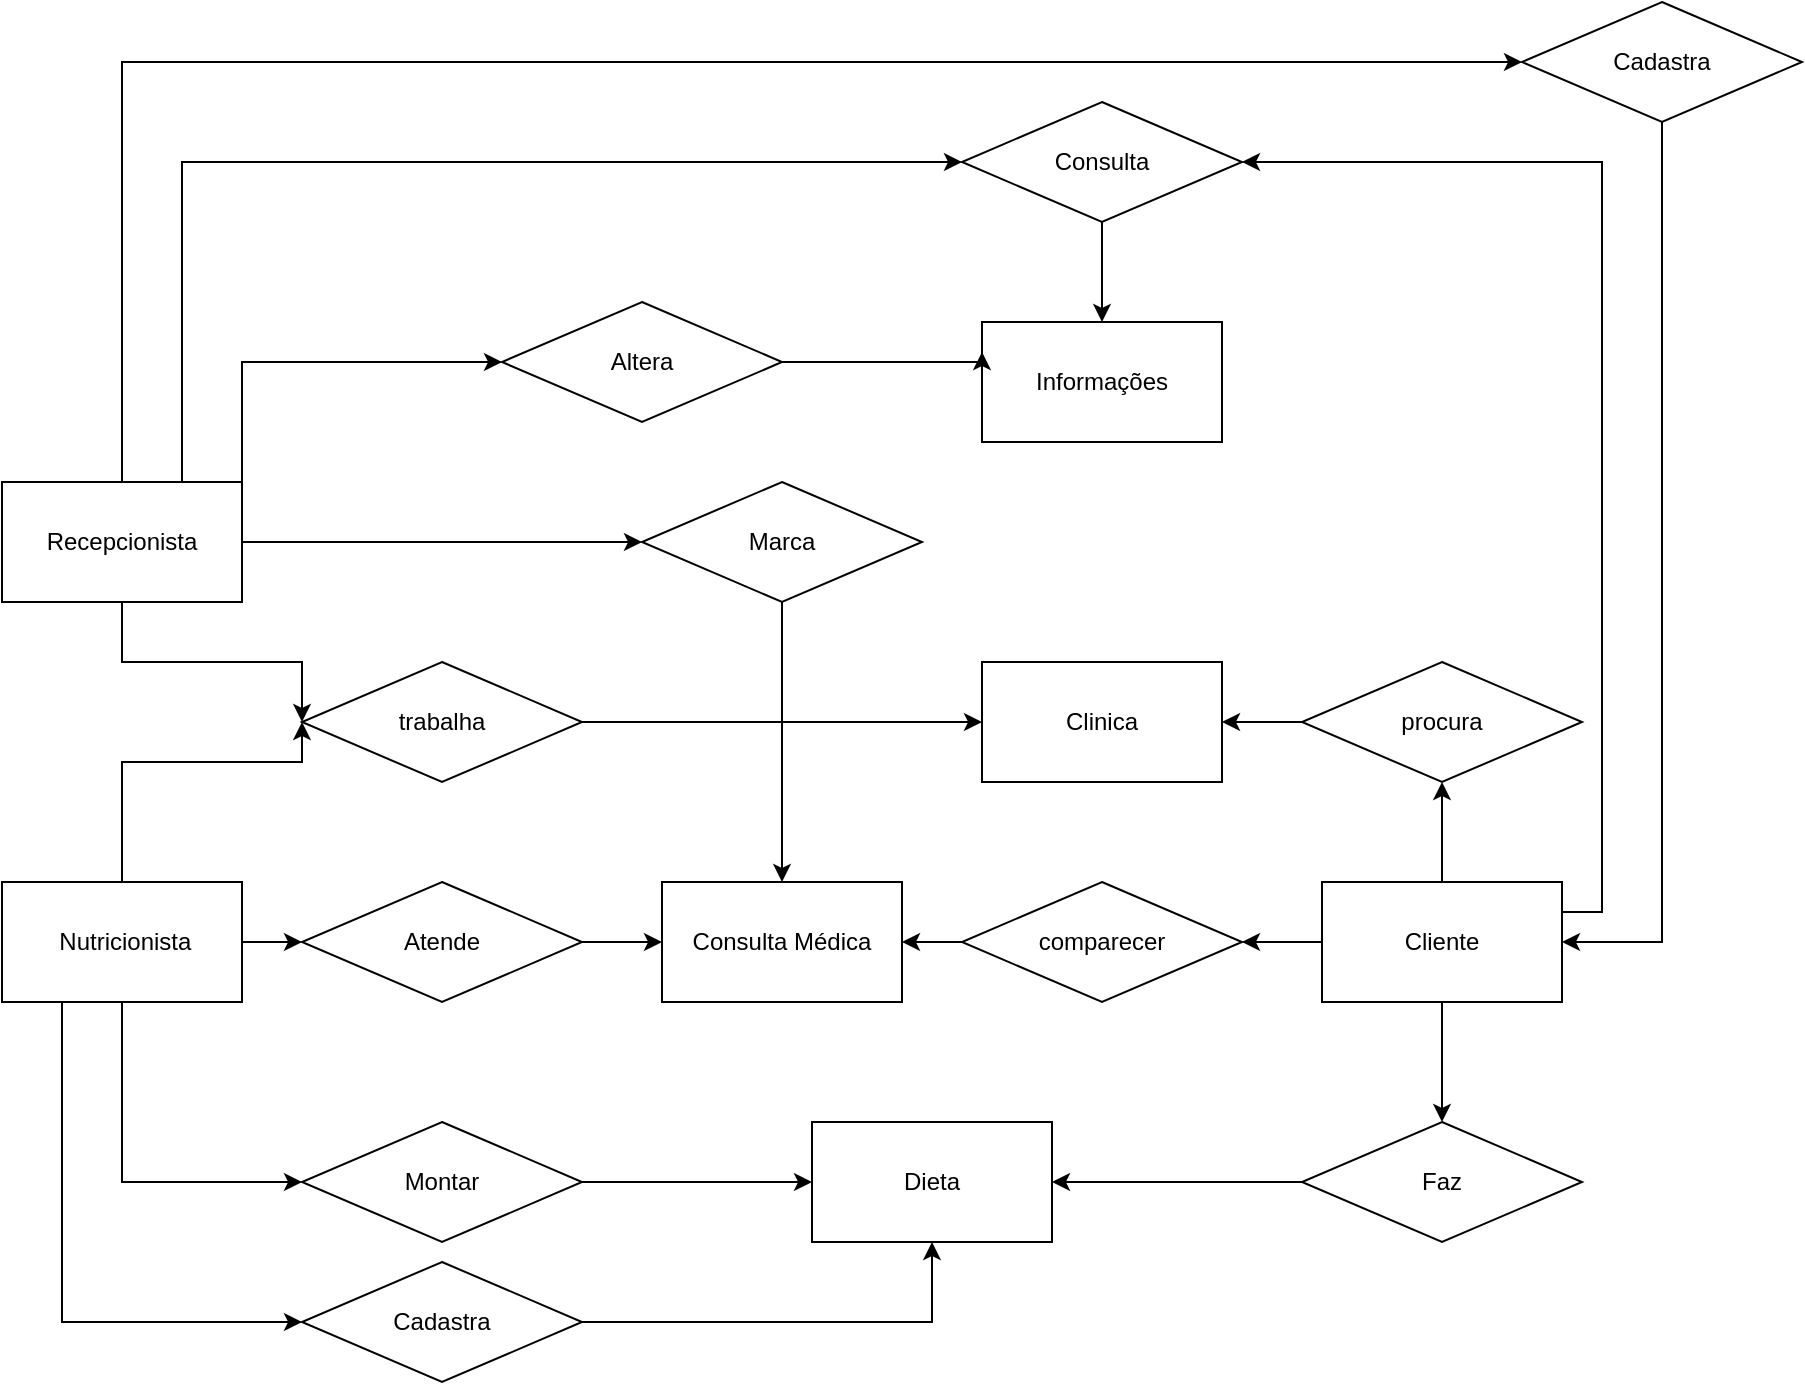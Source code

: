 <mxfile version="17.4.0" type="github">
  <diagram id="F8pU09Uuk5RfwFiRcyk8" name="Page-1">
    <mxGraphModel dx="1350" dy="1893" grid="1" gridSize="10" guides="1" tooltips="1" connect="1" arrows="1" fold="1" page="1" pageScale="1" pageWidth="850" pageHeight="1100" math="0" shadow="0">
      <root>
        <mxCell id="0" />
        <mxCell id="1" parent="0" />
        <mxCell id="pV6YdhVixM4sVFlwqr_H-17" style="edgeStyle=orthogonalEdgeStyle;rounded=0;orthogonalLoop=1;jettySize=auto;html=1;exitX=0.5;exitY=1;exitDx=0;exitDy=0;entryX=0;entryY=0.5;entryDx=0;entryDy=0;" parent="1" source="pV6YdhVixM4sVFlwqr_H-1" target="pV6YdhVixM4sVFlwqr_H-7" edge="1">
          <mxGeometry relative="1" as="geometry">
            <mxPoint x="80.176" y="130" as="targetPoint" />
            <Array as="points">
              <mxPoint x="80" y="100" />
              <mxPoint x="170" y="100" />
            </Array>
          </mxGeometry>
        </mxCell>
        <mxCell id="pV6YdhVixM4sVFlwqr_H-22" style="edgeStyle=orthogonalEdgeStyle;rounded=0;orthogonalLoop=1;jettySize=auto;html=1;entryX=0;entryY=0.5;entryDx=0;entryDy=0;" parent="1" source="pV6YdhVixM4sVFlwqr_H-1" target="pV6YdhVixM4sVFlwqr_H-13" edge="1">
          <mxGeometry relative="1" as="geometry" />
        </mxCell>
        <mxCell id="6l07UeQ_a1GeNImIrbiU-18" style="edgeStyle=orthogonalEdgeStyle;rounded=0;orthogonalLoop=1;jettySize=auto;html=1;exitX=0.75;exitY=0;exitDx=0;exitDy=0;entryX=0;entryY=0.5;entryDx=0;entryDy=0;" edge="1" parent="1" source="pV6YdhVixM4sVFlwqr_H-1" target="6l07UeQ_a1GeNImIrbiU-15">
          <mxGeometry relative="1" as="geometry" />
        </mxCell>
        <mxCell id="6l07UeQ_a1GeNImIrbiU-20" style="edgeStyle=orthogonalEdgeStyle;rounded=0;orthogonalLoop=1;jettySize=auto;html=1;exitX=1;exitY=0;exitDx=0;exitDy=0;entryX=0;entryY=0.5;entryDx=0;entryDy=0;" edge="1" parent="1" source="pV6YdhVixM4sVFlwqr_H-1" target="6l07UeQ_a1GeNImIrbiU-19">
          <mxGeometry relative="1" as="geometry" />
        </mxCell>
        <mxCell id="pV6YdhVixM4sVFlwqr_H-1" value="&lt;div&gt;Recepcionista&lt;/div&gt;" style="rounded=0;whiteSpace=wrap;html=1;" parent="1" vertex="1">
          <mxGeometry x="20" y="10" width="120" height="60" as="geometry" />
        </mxCell>
        <mxCell id="pV6YdhVixM4sVFlwqr_H-3" value="Dieta" style="rounded=0;whiteSpace=wrap;html=1;" parent="1" vertex="1">
          <mxGeometry x="425" y="330" width="120" height="60" as="geometry" />
        </mxCell>
        <mxCell id="pV6YdhVixM4sVFlwqr_H-33" style="edgeStyle=orthogonalEdgeStyle;rounded=0;orthogonalLoop=1;jettySize=auto;html=1;entryX=0.5;entryY=0;entryDx=0;entryDy=0;" parent="1" source="pV6YdhVixM4sVFlwqr_H-4" target="pV6YdhVixM4sVFlwqr_H-10" edge="1">
          <mxGeometry relative="1" as="geometry" />
        </mxCell>
        <mxCell id="pV6YdhVixM4sVFlwqr_H-37" style="edgeStyle=orthogonalEdgeStyle;rounded=0;orthogonalLoop=1;jettySize=auto;html=1;exitX=0;exitY=0.5;exitDx=0;exitDy=0;entryX=1;entryY=0.5;entryDx=0;entryDy=0;" parent="1" source="pV6YdhVixM4sVFlwqr_H-4" target="pV6YdhVixM4sVFlwqr_H-8" edge="1">
          <mxGeometry relative="1" as="geometry" />
        </mxCell>
        <mxCell id="pV6YdhVixM4sVFlwqr_H-42" style="edgeStyle=orthogonalEdgeStyle;rounded=0;orthogonalLoop=1;jettySize=auto;html=1;exitX=0.5;exitY=0;exitDx=0;exitDy=0;entryX=0.5;entryY=1;entryDx=0;entryDy=0;" parent="1" source="pV6YdhVixM4sVFlwqr_H-4" target="pV6YdhVixM4sVFlwqr_H-9" edge="1">
          <mxGeometry relative="1" as="geometry" />
        </mxCell>
        <mxCell id="6l07UeQ_a1GeNImIrbiU-16" style="edgeStyle=orthogonalEdgeStyle;rounded=0;orthogonalLoop=1;jettySize=auto;html=1;exitX=1;exitY=0.25;exitDx=0;exitDy=0;entryX=1;entryY=0.5;entryDx=0;entryDy=0;" edge="1" parent="1" source="pV6YdhVixM4sVFlwqr_H-4" target="6l07UeQ_a1GeNImIrbiU-15">
          <mxGeometry relative="1" as="geometry" />
        </mxCell>
        <mxCell id="pV6YdhVixM4sVFlwqr_H-4" value="Cliente" style="rounded=0;whiteSpace=wrap;html=1;" parent="1" vertex="1">
          <mxGeometry x="680" y="210" width="120" height="60" as="geometry" />
        </mxCell>
        <mxCell id="pV6YdhVixM4sVFlwqr_H-35" style="edgeStyle=orthogonalEdgeStyle;rounded=0;orthogonalLoop=1;jettySize=auto;html=1;exitX=0.5;exitY=0;exitDx=0;exitDy=0;entryX=0;entryY=0.5;entryDx=0;entryDy=0;" parent="1" source="pV6YdhVixM4sVFlwqr_H-5" target="pV6YdhVixM4sVFlwqr_H-7" edge="1">
          <mxGeometry relative="1" as="geometry">
            <Array as="points">
              <mxPoint x="80" y="150" />
              <mxPoint x="170" y="150" />
            </Array>
          </mxGeometry>
        </mxCell>
        <mxCell id="pV6YdhVixM4sVFlwqr_H-38" style="edgeStyle=orthogonalEdgeStyle;rounded=0;orthogonalLoop=1;jettySize=auto;html=1;exitX=1;exitY=0.5;exitDx=0;exitDy=0;entryX=0;entryY=0.5;entryDx=0;entryDy=0;" parent="1" source="pV6YdhVixM4sVFlwqr_H-5" target="pV6YdhVixM4sVFlwqr_H-26" edge="1">
          <mxGeometry relative="1" as="geometry" />
        </mxCell>
        <mxCell id="pV6YdhVixM4sVFlwqr_H-41" style="edgeStyle=orthogonalEdgeStyle;rounded=0;orthogonalLoop=1;jettySize=auto;html=1;exitX=0.5;exitY=1;exitDx=0;exitDy=0;entryX=0;entryY=0.5;entryDx=0;entryDy=0;" parent="1" source="pV6YdhVixM4sVFlwqr_H-5" target="pV6YdhVixM4sVFlwqr_H-12" edge="1">
          <mxGeometry relative="1" as="geometry" />
        </mxCell>
        <mxCell id="6l07UeQ_a1GeNImIrbiU-11" style="edgeStyle=orthogonalEdgeStyle;rounded=0;orthogonalLoop=1;jettySize=auto;html=1;exitX=0.25;exitY=1;exitDx=0;exitDy=0;entryX=0;entryY=0.5;entryDx=0;entryDy=0;" edge="1" parent="1" source="pV6YdhVixM4sVFlwqr_H-5" target="6l07UeQ_a1GeNImIrbiU-10">
          <mxGeometry relative="1" as="geometry" />
        </mxCell>
        <mxCell id="pV6YdhVixM4sVFlwqr_H-5" value="&amp;nbsp;Nutricionista" style="rounded=0;whiteSpace=wrap;html=1;" parent="1" vertex="1">
          <mxGeometry x="20" y="210" width="120" height="60" as="geometry" />
        </mxCell>
        <mxCell id="pV6YdhVixM4sVFlwqr_H-6" value="Clinica" style="rounded=0;whiteSpace=wrap;html=1;" parent="1" vertex="1">
          <mxGeometry x="510" y="100" width="120" height="60" as="geometry" />
        </mxCell>
        <mxCell id="pV6YdhVixM4sVFlwqr_H-21" style="edgeStyle=orthogonalEdgeStyle;rounded=0;orthogonalLoop=1;jettySize=auto;html=1;entryX=0;entryY=0.5;entryDx=0;entryDy=0;" parent="1" source="pV6YdhVixM4sVFlwqr_H-7" target="pV6YdhVixM4sVFlwqr_H-6" edge="1">
          <mxGeometry relative="1" as="geometry" />
        </mxCell>
        <mxCell id="pV6YdhVixM4sVFlwqr_H-7" value="trabalha" style="rhombus;whiteSpace=wrap;html=1;" parent="1" vertex="1">
          <mxGeometry x="170" y="100" width="140" height="60" as="geometry" />
        </mxCell>
        <mxCell id="pV6YdhVixM4sVFlwqr_H-30" style="edgeStyle=orthogonalEdgeStyle;rounded=0;orthogonalLoop=1;jettySize=auto;html=1;entryX=1;entryY=0.5;entryDx=0;entryDy=0;" parent="1" source="pV6YdhVixM4sVFlwqr_H-8" target="pV6YdhVixM4sVFlwqr_H-16" edge="1">
          <mxGeometry relative="1" as="geometry" />
        </mxCell>
        <mxCell id="pV6YdhVixM4sVFlwqr_H-8" value="comparecer" style="rhombus;whiteSpace=wrap;html=1;" parent="1" vertex="1">
          <mxGeometry x="500" y="210" width="140" height="60" as="geometry" />
        </mxCell>
        <mxCell id="pV6YdhVixM4sVFlwqr_H-43" style="edgeStyle=orthogonalEdgeStyle;rounded=0;orthogonalLoop=1;jettySize=auto;html=1;exitX=0;exitY=0.5;exitDx=0;exitDy=0;entryX=1;entryY=0.5;entryDx=0;entryDy=0;" parent="1" source="pV6YdhVixM4sVFlwqr_H-9" target="pV6YdhVixM4sVFlwqr_H-6" edge="1">
          <mxGeometry relative="1" as="geometry" />
        </mxCell>
        <mxCell id="pV6YdhVixM4sVFlwqr_H-9" value="procura" style="rhombus;whiteSpace=wrap;html=1;" parent="1" vertex="1">
          <mxGeometry x="670" y="100" width="140" height="60" as="geometry" />
        </mxCell>
        <mxCell id="pV6YdhVixM4sVFlwqr_H-34" style="edgeStyle=orthogonalEdgeStyle;rounded=0;orthogonalLoop=1;jettySize=auto;html=1;entryX=1;entryY=0.5;entryDx=0;entryDy=0;" parent="1" source="pV6YdhVixM4sVFlwqr_H-10" target="pV6YdhVixM4sVFlwqr_H-3" edge="1">
          <mxGeometry relative="1" as="geometry" />
        </mxCell>
        <mxCell id="pV6YdhVixM4sVFlwqr_H-10" value="Faz" style="rhombus;whiteSpace=wrap;html=1;" parent="1" vertex="1">
          <mxGeometry x="670" y="330" width="140" height="60" as="geometry" />
        </mxCell>
        <mxCell id="pV6YdhVixM4sVFlwqr_H-32" style="edgeStyle=orthogonalEdgeStyle;rounded=0;orthogonalLoop=1;jettySize=auto;html=1;entryX=0;entryY=0.5;entryDx=0;entryDy=0;" parent="1" source="pV6YdhVixM4sVFlwqr_H-12" target="pV6YdhVixM4sVFlwqr_H-3" edge="1">
          <mxGeometry relative="1" as="geometry" />
        </mxCell>
        <mxCell id="pV6YdhVixM4sVFlwqr_H-12" value="Montar" style="rhombus;whiteSpace=wrap;html=1;" parent="1" vertex="1">
          <mxGeometry x="170" y="330" width="140" height="60" as="geometry" />
        </mxCell>
        <mxCell id="pV6YdhVixM4sVFlwqr_H-23" style="edgeStyle=orthogonalEdgeStyle;rounded=0;orthogonalLoop=1;jettySize=auto;html=1;" parent="1" source="pV6YdhVixM4sVFlwqr_H-13" target="pV6YdhVixM4sVFlwqr_H-16" edge="1">
          <mxGeometry relative="1" as="geometry" />
        </mxCell>
        <mxCell id="pV6YdhVixM4sVFlwqr_H-13" value="Marca" style="rhombus;whiteSpace=wrap;html=1;" parent="1" vertex="1">
          <mxGeometry x="340" y="10" width="140" height="60" as="geometry" />
        </mxCell>
        <mxCell id="pV6YdhVixM4sVFlwqr_H-16" value="Consulta Médica" style="rounded=0;whiteSpace=wrap;html=1;" parent="1" vertex="1">
          <mxGeometry x="350" y="210" width="120" height="60" as="geometry" />
        </mxCell>
        <mxCell id="pV6YdhVixM4sVFlwqr_H-39" style="edgeStyle=orthogonalEdgeStyle;rounded=0;orthogonalLoop=1;jettySize=auto;html=1;exitX=1;exitY=0.5;exitDx=0;exitDy=0;" parent="1" source="pV6YdhVixM4sVFlwqr_H-26" target="pV6YdhVixM4sVFlwqr_H-16" edge="1">
          <mxGeometry relative="1" as="geometry" />
        </mxCell>
        <mxCell id="pV6YdhVixM4sVFlwqr_H-26" value="Atende" style="rhombus;whiteSpace=wrap;html=1;" parent="1" vertex="1">
          <mxGeometry x="170" y="210" width="140" height="60" as="geometry" />
        </mxCell>
        <mxCell id="6l07UeQ_a1GeNImIrbiU-3" style="edgeStyle=orthogonalEdgeStyle;rounded=0;orthogonalLoop=1;jettySize=auto;html=1;exitX=0.5;exitY=1;exitDx=0;exitDy=0;entryX=1;entryY=0.5;entryDx=0;entryDy=0;" edge="1" parent="1" source="6l07UeQ_a1GeNImIrbiU-6" target="pV6YdhVixM4sVFlwqr_H-4">
          <mxGeometry relative="1" as="geometry">
            <mxPoint x="860" y="40" as="sourcePoint" />
          </mxGeometry>
        </mxCell>
        <mxCell id="6l07UeQ_a1GeNImIrbiU-2" value="" style="endArrow=classic;html=1;rounded=0;exitX=0.5;exitY=0;exitDx=0;exitDy=0;entryX=0;entryY=0.5;entryDx=0;entryDy=0;" edge="1" parent="1" source="pV6YdhVixM4sVFlwqr_H-1" target="6l07UeQ_a1GeNImIrbiU-6">
          <mxGeometry width="50" height="50" relative="1" as="geometry">
            <mxPoint x="530" y="110" as="sourcePoint" />
            <mxPoint x="800" y="-20" as="targetPoint" />
            <Array as="points">
              <mxPoint x="80" y="-70" />
              <mxPoint x="80" y="-200" />
            </Array>
          </mxGeometry>
        </mxCell>
        <mxCell id="6l07UeQ_a1GeNImIrbiU-6" value="Cadastra" style="rhombus;whiteSpace=wrap;html=1;" vertex="1" parent="1">
          <mxGeometry x="780" y="-230" width="140" height="60" as="geometry" />
        </mxCell>
        <mxCell id="6l07UeQ_a1GeNImIrbiU-7" value="Informações" style="rounded=0;whiteSpace=wrap;html=1;" vertex="1" parent="1">
          <mxGeometry x="510" y="-70" width="120" height="60" as="geometry" />
        </mxCell>
        <mxCell id="6l07UeQ_a1GeNImIrbiU-12" style="edgeStyle=orthogonalEdgeStyle;rounded=0;orthogonalLoop=1;jettySize=auto;html=1;exitX=1;exitY=0.5;exitDx=0;exitDy=0;entryX=0.5;entryY=1;entryDx=0;entryDy=0;" edge="1" parent="1" source="6l07UeQ_a1GeNImIrbiU-10" target="pV6YdhVixM4sVFlwqr_H-3">
          <mxGeometry relative="1" as="geometry" />
        </mxCell>
        <mxCell id="6l07UeQ_a1GeNImIrbiU-10" value="Cadastra" style="rhombus;whiteSpace=wrap;html=1;" vertex="1" parent="1">
          <mxGeometry x="170" y="400" width="140" height="60" as="geometry" />
        </mxCell>
        <mxCell id="6l07UeQ_a1GeNImIrbiU-17" style="edgeStyle=orthogonalEdgeStyle;rounded=0;orthogonalLoop=1;jettySize=auto;html=1;exitX=0.5;exitY=1;exitDx=0;exitDy=0;" edge="1" parent="1" source="6l07UeQ_a1GeNImIrbiU-15" target="6l07UeQ_a1GeNImIrbiU-7">
          <mxGeometry relative="1" as="geometry" />
        </mxCell>
        <mxCell id="6l07UeQ_a1GeNImIrbiU-15" value="Consulta" style="rhombus;whiteSpace=wrap;html=1;" vertex="1" parent="1">
          <mxGeometry x="500" y="-180" width="140" height="60" as="geometry" />
        </mxCell>
        <mxCell id="6l07UeQ_a1GeNImIrbiU-21" style="edgeStyle=orthogonalEdgeStyle;rounded=0;orthogonalLoop=1;jettySize=auto;html=1;exitX=1;exitY=0.5;exitDx=0;exitDy=0;entryX=0;entryY=0.25;entryDx=0;entryDy=0;" edge="1" parent="1" source="6l07UeQ_a1GeNImIrbiU-19" target="6l07UeQ_a1GeNImIrbiU-7">
          <mxGeometry relative="1" as="geometry">
            <Array as="points">
              <mxPoint x="510" y="-50" />
            </Array>
          </mxGeometry>
        </mxCell>
        <mxCell id="6l07UeQ_a1GeNImIrbiU-19" value="Altera" style="rhombus;whiteSpace=wrap;html=1;" vertex="1" parent="1">
          <mxGeometry x="270" y="-80" width="140" height="60" as="geometry" />
        </mxCell>
      </root>
    </mxGraphModel>
  </diagram>
</mxfile>
